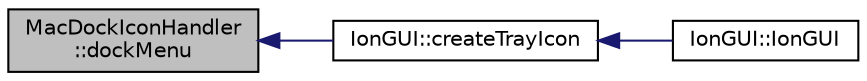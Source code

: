 digraph "MacDockIconHandler::dockMenu"
{
  edge [fontname="Helvetica",fontsize="10",labelfontname="Helvetica",labelfontsize="10"];
  node [fontname="Helvetica",fontsize="10",shape=record];
  rankdir="LR";
  Node28 [label="MacDockIconHandler\l::dockMenu",height=0.2,width=0.4,color="black", fillcolor="grey75", style="filled", fontcolor="black"];
  Node28 -> Node29 [dir="back",color="midnightblue",fontsize="10",style="solid",fontname="Helvetica"];
  Node29 [label="IonGUI::createTrayIcon",height=0.2,width=0.4,color="black", fillcolor="white", style="filled",URL="$class_ion_g_u_i.html#ab2a52ae1062ead1fd597d1ef4a362c72",tooltip="Create system tray (notification) icon. "];
  Node29 -> Node30 [dir="back",color="midnightblue",fontsize="10",style="solid",fontname="Helvetica"];
  Node30 [label="IonGUI::IonGUI",height=0.2,width=0.4,color="black", fillcolor="white", style="filled",URL="$class_ion_g_u_i.html#ad0e22e4901b039bcc987ef0328c8c5d4"];
}
